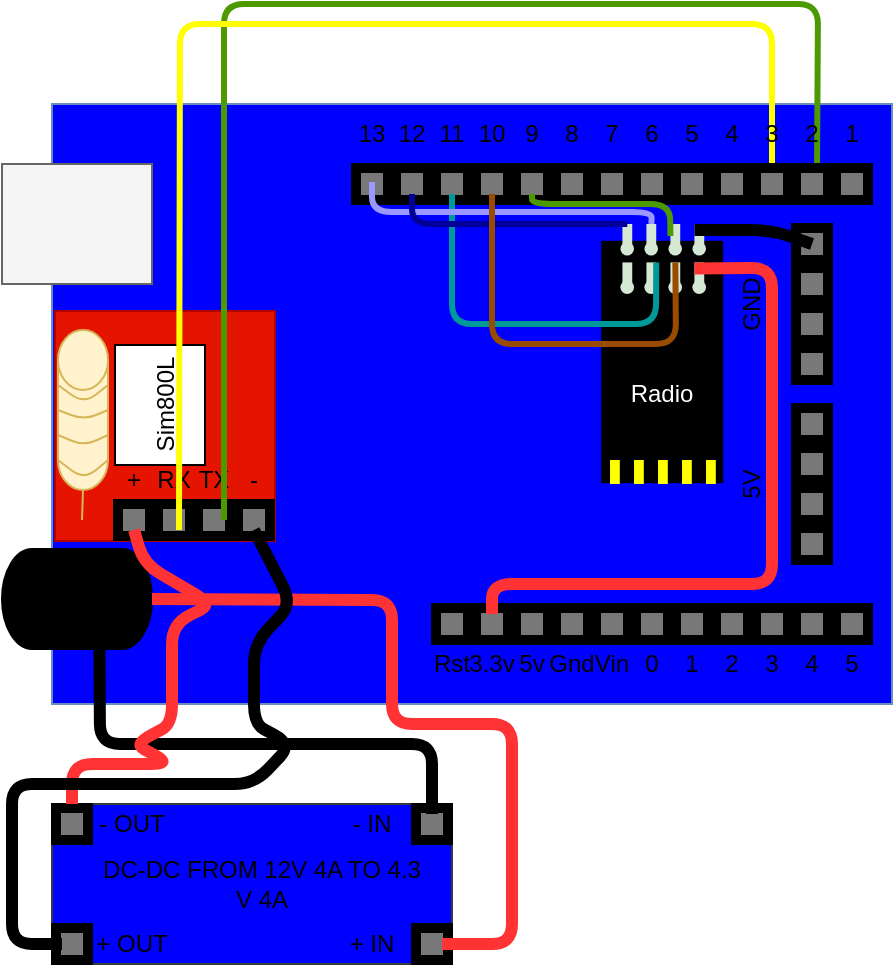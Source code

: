 <mxfile version="14.4.9" type="device"><diagram id="JSAFsb8Rz10wWtO9hJe1" name="Page-1"><mxGraphModel dx="1422" dy="762" grid="1" gridSize="10" guides="1" tooltips="1" connect="1" arrows="1" fold="1" page="1" pageScale="1" pageWidth="827" pageHeight="1169" math="0" shadow="0"><root><mxCell id="0"/><mxCell id="1" parent="0"/><mxCell id="pwebspsgqo_gMNN91jPO-1" value="" style="rounded=0;whiteSpace=wrap;html=1;strokeColor=#6c8ebf;fillColor=#0000FF;" parent="1" vertex="1"><mxGeometry x="120" y="80" width="420" height="300" as="geometry"/></mxCell><mxCell id="pwebspsgqo_gMNN91jPO-2" value="" style="shape=cylinder3;whiteSpace=wrap;html=1;boundedLbl=1;backgroundOutline=1;size=15;rotation=-90;fillColor=#000000;" parent="1" vertex="1"><mxGeometry x="107.5" y="290" width="50" height="75" as="geometry"/></mxCell><mxCell id="pwebspsgqo_gMNN91jPO-3" value="" style="rounded=0;whiteSpace=wrap;html=1;fillColor=#f5f5f5;strokeColor=#666666;fontColor=#333333;" parent="1" vertex="1"><mxGeometry x="95" y="110" width="75" height="60" as="geometry"/></mxCell><mxCell id="pwebspsgqo_gMNN91jPO-180" value="" style="group" parent="1" vertex="1" connectable="0"><mxGeometry x="310" y="330" width="220" height="40" as="geometry"/></mxCell><mxCell id="pwebspsgqo_gMNN91jPO-99" value="" style="group" parent="pwebspsgqo_gMNN91jPO-180" vertex="1" connectable="0"><mxGeometry width="220" height="20" as="geometry"/></mxCell><mxCell id="pwebspsgqo_gMNN91jPO-60" value="" style="group" parent="pwebspsgqo_gMNN91jPO-99" vertex="1" connectable="0"><mxGeometry width="20" height="20" as="geometry"/></mxCell><mxCell id="pwebspsgqo_gMNN91jPO-61" value="" style="rounded=0;whiteSpace=wrap;html=1;fillColor=#000000;" parent="pwebspsgqo_gMNN91jPO-60" vertex="1"><mxGeometry width="20" height="20" as="geometry"/></mxCell><mxCell id="pwebspsgqo_gMNN91jPO-62" value="" style="rounded=0;whiteSpace=wrap;html=1;fillColor=#787878;strokeColor=#787878;" parent="pwebspsgqo_gMNN91jPO-60" vertex="1"><mxGeometry x="5" y="5" width="10" height="10" as="geometry"/></mxCell><mxCell id="pwebspsgqo_gMNN91jPO-63" value="" style="group" parent="pwebspsgqo_gMNN91jPO-99" vertex="1" connectable="0"><mxGeometry x="20" width="20" height="20" as="geometry"/></mxCell><mxCell id="pwebspsgqo_gMNN91jPO-64" value="" style="rounded=0;whiteSpace=wrap;html=1;fillColor=#000000;" parent="pwebspsgqo_gMNN91jPO-63" vertex="1"><mxGeometry width="20" height="20" as="geometry"/></mxCell><mxCell id="pwebspsgqo_gMNN91jPO-65" value="" style="rounded=0;whiteSpace=wrap;html=1;fillColor=#787878;strokeColor=#787878;" parent="pwebspsgqo_gMNN91jPO-63" vertex="1"><mxGeometry x="5" y="5" width="10" height="10" as="geometry"/></mxCell><mxCell id="pwebspsgqo_gMNN91jPO-66" value="" style="group" parent="pwebspsgqo_gMNN91jPO-99" vertex="1" connectable="0"><mxGeometry x="40" width="20" height="20" as="geometry"/></mxCell><mxCell id="pwebspsgqo_gMNN91jPO-67" value="" style="rounded=0;whiteSpace=wrap;html=1;fillColor=#000000;" parent="pwebspsgqo_gMNN91jPO-66" vertex="1"><mxGeometry width="20" height="20" as="geometry"/></mxCell><mxCell id="pwebspsgqo_gMNN91jPO-68" value="" style="rounded=0;whiteSpace=wrap;html=1;fillColor=#787878;strokeColor=#787878;" parent="pwebspsgqo_gMNN91jPO-66" vertex="1"><mxGeometry x="5" y="5" width="10" height="10" as="geometry"/></mxCell><mxCell id="pwebspsgqo_gMNN91jPO-69" value="" style="group" parent="pwebspsgqo_gMNN91jPO-99" vertex="1" connectable="0"><mxGeometry x="60" width="20" height="20" as="geometry"/></mxCell><mxCell id="pwebspsgqo_gMNN91jPO-70" value="" style="rounded=0;whiteSpace=wrap;html=1;fillColor=#000000;" parent="pwebspsgqo_gMNN91jPO-69" vertex="1"><mxGeometry width="20" height="20" as="geometry"/></mxCell><mxCell id="pwebspsgqo_gMNN91jPO-71" value="" style="rounded=0;whiteSpace=wrap;html=1;fillColor=#787878;strokeColor=#787878;" parent="pwebspsgqo_gMNN91jPO-69" vertex="1"><mxGeometry x="5" y="5" width="10" height="10" as="geometry"/></mxCell><mxCell id="pwebspsgqo_gMNN91jPO-72" value="" style="group" parent="pwebspsgqo_gMNN91jPO-99" vertex="1" connectable="0"><mxGeometry x="80" width="20" height="20" as="geometry"/></mxCell><mxCell id="pwebspsgqo_gMNN91jPO-73" value="" style="rounded=0;whiteSpace=wrap;html=1;fillColor=#000000;" parent="pwebspsgqo_gMNN91jPO-72" vertex="1"><mxGeometry width="20" height="20" as="geometry"/></mxCell><mxCell id="pwebspsgqo_gMNN91jPO-74" value="" style="rounded=0;whiteSpace=wrap;html=1;fillColor=#787878;strokeColor=#787878;" parent="pwebspsgqo_gMNN91jPO-72" vertex="1"><mxGeometry x="5" y="5" width="10" height="10" as="geometry"/></mxCell><mxCell id="pwebspsgqo_gMNN91jPO-75" value="" style="group" parent="pwebspsgqo_gMNN91jPO-99" vertex="1" connectable="0"><mxGeometry x="100" width="20" height="20" as="geometry"/></mxCell><mxCell id="pwebspsgqo_gMNN91jPO-76" value="" style="rounded=0;whiteSpace=wrap;html=1;fillColor=#000000;" parent="pwebspsgqo_gMNN91jPO-75" vertex="1"><mxGeometry width="20" height="20" as="geometry"/></mxCell><mxCell id="pwebspsgqo_gMNN91jPO-77" value="" style="rounded=0;whiteSpace=wrap;html=1;fillColor=#787878;strokeColor=#787878;" parent="pwebspsgqo_gMNN91jPO-75" vertex="1"><mxGeometry x="5" y="5" width="10" height="10" as="geometry"/></mxCell><mxCell id="pwebspsgqo_gMNN91jPO-78" value="" style="group" parent="pwebspsgqo_gMNN91jPO-99" vertex="1" connectable="0"><mxGeometry x="120" width="20" height="20" as="geometry"/></mxCell><mxCell id="pwebspsgqo_gMNN91jPO-79" value="" style="rounded=0;whiteSpace=wrap;html=1;fillColor=#000000;" parent="pwebspsgqo_gMNN91jPO-78" vertex="1"><mxGeometry width="20" height="20" as="geometry"/></mxCell><mxCell id="pwebspsgqo_gMNN91jPO-80" value="" style="rounded=0;whiteSpace=wrap;html=1;fillColor=#787878;strokeColor=#787878;" parent="pwebspsgqo_gMNN91jPO-78" vertex="1"><mxGeometry x="5" y="5" width="10" height="10" as="geometry"/></mxCell><mxCell id="pwebspsgqo_gMNN91jPO-81" value="" style="group" parent="pwebspsgqo_gMNN91jPO-99" vertex="1" connectable="0"><mxGeometry x="140" width="20" height="20" as="geometry"/></mxCell><mxCell id="pwebspsgqo_gMNN91jPO-82" value="" style="rounded=0;whiteSpace=wrap;html=1;fillColor=#000000;" parent="pwebspsgqo_gMNN91jPO-81" vertex="1"><mxGeometry width="20" height="20" as="geometry"/></mxCell><mxCell id="pwebspsgqo_gMNN91jPO-83" value="" style="rounded=0;whiteSpace=wrap;html=1;fillColor=#787878;strokeColor=#787878;" parent="pwebspsgqo_gMNN91jPO-81" vertex="1"><mxGeometry x="5" y="5" width="10" height="10" as="geometry"/></mxCell><mxCell id="pwebspsgqo_gMNN91jPO-84" value="" style="group" parent="pwebspsgqo_gMNN91jPO-99" vertex="1" connectable="0"><mxGeometry x="160" width="20" height="20" as="geometry"/></mxCell><mxCell id="pwebspsgqo_gMNN91jPO-85" value="" style="rounded=0;whiteSpace=wrap;html=1;fillColor=#000000;" parent="pwebspsgqo_gMNN91jPO-84" vertex="1"><mxGeometry width="20" height="20" as="geometry"/></mxCell><mxCell id="pwebspsgqo_gMNN91jPO-86" value="" style="rounded=0;whiteSpace=wrap;html=1;fillColor=#787878;strokeColor=#787878;" parent="pwebspsgqo_gMNN91jPO-84" vertex="1"><mxGeometry x="5" y="5" width="10" height="10" as="geometry"/></mxCell><mxCell id="pwebspsgqo_gMNN91jPO-87" value="" style="group" parent="pwebspsgqo_gMNN91jPO-99" vertex="1" connectable="0"><mxGeometry x="180" width="20" height="20" as="geometry"/></mxCell><mxCell id="pwebspsgqo_gMNN91jPO-88" value="" style="rounded=0;whiteSpace=wrap;html=1;fillColor=#000000;" parent="pwebspsgqo_gMNN91jPO-87" vertex="1"><mxGeometry width="20" height="20" as="geometry"/></mxCell><mxCell id="pwebspsgqo_gMNN91jPO-89" value="" style="rounded=0;whiteSpace=wrap;html=1;fillColor=#787878;strokeColor=#787878;" parent="pwebspsgqo_gMNN91jPO-87" vertex="1"><mxGeometry x="5" y="5" width="10" height="10" as="geometry"/></mxCell><mxCell id="pwebspsgqo_gMNN91jPO-90" value="" style="group" parent="pwebspsgqo_gMNN91jPO-99" vertex="1" connectable="0"><mxGeometry x="200" width="20" height="20" as="geometry"/></mxCell><mxCell id="pwebspsgqo_gMNN91jPO-91" value="" style="rounded=0;whiteSpace=wrap;html=1;fillColor=#000000;" parent="pwebspsgqo_gMNN91jPO-90" vertex="1"><mxGeometry width="20" height="20" as="geometry"/></mxCell><mxCell id="pwebspsgqo_gMNN91jPO-92" value="" style="rounded=0;whiteSpace=wrap;html=1;fillColor=#787878;strokeColor=#787878;" parent="pwebspsgqo_gMNN91jPO-90" vertex="1"><mxGeometry x="5" y="5" width="10" height="10" as="geometry"/></mxCell><mxCell id="pwebspsgqo_gMNN91jPO-169" value="5" style="text;html=1;strokeColor=none;fillColor=none;align=center;verticalAlign=middle;whiteSpace=wrap;rounded=0;" parent="pwebspsgqo_gMNN91jPO-180" vertex="1"><mxGeometry x="200" y="20" width="20" height="20" as="geometry"/></mxCell><mxCell id="pwebspsgqo_gMNN91jPO-170" value="4" style="text;html=1;strokeColor=none;fillColor=none;align=center;verticalAlign=middle;whiteSpace=wrap;rounded=0;" parent="pwebspsgqo_gMNN91jPO-180" vertex="1"><mxGeometry x="180" y="20" width="20" height="20" as="geometry"/></mxCell><mxCell id="pwebspsgqo_gMNN91jPO-171" value="3" style="text;html=1;strokeColor=none;fillColor=none;align=center;verticalAlign=middle;whiteSpace=wrap;rounded=0;" parent="pwebspsgqo_gMNN91jPO-180" vertex="1"><mxGeometry x="160" y="20" width="20" height="20" as="geometry"/></mxCell><mxCell id="pwebspsgqo_gMNN91jPO-172" value="2" style="text;html=1;strokeColor=none;fillColor=none;align=center;verticalAlign=middle;whiteSpace=wrap;rounded=0;" parent="pwebspsgqo_gMNN91jPO-180" vertex="1"><mxGeometry x="140" y="20" width="20" height="20" as="geometry"/></mxCell><mxCell id="pwebspsgqo_gMNN91jPO-173" value="1" style="text;html=1;strokeColor=none;fillColor=none;align=center;verticalAlign=middle;whiteSpace=wrap;rounded=0;" parent="pwebspsgqo_gMNN91jPO-180" vertex="1"><mxGeometry x="120" y="20" width="20" height="20" as="geometry"/></mxCell><mxCell id="pwebspsgqo_gMNN91jPO-174" value="0" style="text;html=1;strokeColor=none;fillColor=none;align=center;verticalAlign=middle;whiteSpace=wrap;rounded=0;" parent="pwebspsgqo_gMNN91jPO-180" vertex="1"><mxGeometry x="100" y="20" width="20" height="20" as="geometry"/></mxCell><mxCell id="pwebspsgqo_gMNN91jPO-175" value="Vin" style="text;html=1;strokeColor=none;fillColor=none;align=center;verticalAlign=middle;whiteSpace=wrap;rounded=0;" parent="pwebspsgqo_gMNN91jPO-180" vertex="1"><mxGeometry x="80" y="20" width="20" height="20" as="geometry"/></mxCell><mxCell id="pwebspsgqo_gMNN91jPO-176" value="Gnd" style="text;html=1;strokeColor=none;fillColor=none;align=center;verticalAlign=middle;whiteSpace=wrap;rounded=0;" parent="pwebspsgqo_gMNN91jPO-180" vertex="1"><mxGeometry x="60" y="20" width="20" height="20" as="geometry"/></mxCell><mxCell id="pwebspsgqo_gMNN91jPO-177" value="5v" style="text;html=1;strokeColor=none;fillColor=none;align=center;verticalAlign=middle;whiteSpace=wrap;rounded=0;" parent="pwebspsgqo_gMNN91jPO-180" vertex="1"><mxGeometry x="40" y="20" width="20" height="20" as="geometry"/></mxCell><mxCell id="pwebspsgqo_gMNN91jPO-178" value="3.3v" style="text;html=1;strokeColor=none;fillColor=none;align=center;verticalAlign=middle;whiteSpace=wrap;rounded=0;" parent="pwebspsgqo_gMNN91jPO-180" vertex="1"><mxGeometry x="20" y="20" width="20" height="20" as="geometry"/></mxCell><mxCell id="pwebspsgqo_gMNN91jPO-179" value="Rst" style="text;html=1;strokeColor=none;fillColor=none;align=center;verticalAlign=middle;whiteSpace=wrap;rounded=0;" parent="pwebspsgqo_gMNN91jPO-180" vertex="1"><mxGeometry y="20" width="20" height="20" as="geometry"/></mxCell><mxCell id="pwebspsgqo_gMNN91jPO-185" value="" style="rounded=0;whiteSpace=wrap;html=1;strokeColor=#36393d;fillColor=#0000FF;" parent="1" vertex="1"><mxGeometry x="120" y="430" width="200" height="80" as="geometry"/></mxCell><mxCell id="pwebspsgqo_gMNN91jPO-186" value="DC-DC FROM 12V 4A TO 4.3 V 4A" style="text;html=1;strokeColor=none;fillColor=none;align=center;verticalAlign=middle;whiteSpace=wrap;rounded=0;" parent="1" vertex="1"><mxGeometry x="140" y="460" width="170" height="20" as="geometry"/></mxCell><mxCell id="pwebspsgqo_gMNN91jPO-194" value="" style="group" parent="1" vertex="1" connectable="0"><mxGeometry x="300" y="490" width="20" height="20" as="geometry"/></mxCell><mxCell id="pwebspsgqo_gMNN91jPO-195" value="" style="rounded=0;whiteSpace=wrap;html=1;fillColor=#000000;" parent="pwebspsgqo_gMNN91jPO-194" vertex="1"><mxGeometry width="20" height="20" as="geometry"/></mxCell><mxCell id="pwebspsgqo_gMNN91jPO-196" value="" style="rounded=0;whiteSpace=wrap;html=1;fillColor=#787878;strokeColor=#787878;" parent="pwebspsgqo_gMNN91jPO-194" vertex="1"><mxGeometry x="5" y="5" width="10" height="10" as="geometry"/></mxCell><mxCell id="pwebspsgqo_gMNN91jPO-197" value="" style="group" parent="1" vertex="1" connectable="0"><mxGeometry x="120" y="430" width="20" height="20" as="geometry"/></mxCell><mxCell id="pwebspsgqo_gMNN91jPO-198" value="" style="rounded=0;whiteSpace=wrap;html=1;fillColor=#000000;" parent="pwebspsgqo_gMNN91jPO-197" vertex="1"><mxGeometry width="20" height="20" as="geometry"/></mxCell><mxCell id="pwebspsgqo_gMNN91jPO-199" value="" style="rounded=0;whiteSpace=wrap;html=1;fillColor=#787878;strokeColor=#787878;" parent="pwebspsgqo_gMNN91jPO-197" vertex="1"><mxGeometry x="5" y="5" width="10" height="10" as="geometry"/></mxCell><mxCell id="pwebspsgqo_gMNN91jPO-200" value="" style="group" parent="1" vertex="1" connectable="0"><mxGeometry x="120" y="490" width="20" height="20" as="geometry"/></mxCell><mxCell id="pwebspsgqo_gMNN91jPO-201" value="" style="rounded=0;whiteSpace=wrap;html=1;fillColor=#000000;" parent="pwebspsgqo_gMNN91jPO-200" vertex="1"><mxGeometry width="20" height="20" as="geometry"/></mxCell><mxCell id="pwebspsgqo_gMNN91jPO-202" value="" style="rounded=0;whiteSpace=wrap;html=1;fillColor=#787878;strokeColor=#787878;" parent="pwebspsgqo_gMNN91jPO-200" vertex="1"><mxGeometry x="5" y="5" width="10" height="10" as="geometry"/></mxCell><mxCell id="pwebspsgqo_gMNN91jPO-204" value="" style="group" parent="1" vertex="1" connectable="0"><mxGeometry x="260" y="430" width="60" height="20" as="geometry"/></mxCell><mxCell id="pwebspsgqo_gMNN91jPO-191" value="" style="group" parent="pwebspsgqo_gMNN91jPO-204" vertex="1" connectable="0"><mxGeometry x="40" width="20" height="20" as="geometry"/></mxCell><mxCell id="pwebspsgqo_gMNN91jPO-192" value="" style="rounded=0;whiteSpace=wrap;html=1;fillColor=#000000;" parent="pwebspsgqo_gMNN91jPO-191" vertex="1"><mxGeometry width="20" height="20" as="geometry"/></mxCell><mxCell id="pwebspsgqo_gMNN91jPO-193" value="" style="rounded=0;whiteSpace=wrap;html=1;fillColor=#787878;strokeColor=#787878;" parent="pwebspsgqo_gMNN91jPO-191" vertex="1"><mxGeometry x="5" y="5" width="10" height="10" as="geometry"/></mxCell><mxCell id="pwebspsgqo_gMNN91jPO-203" value="- IN" style="text;html=1;strokeColor=none;fillColor=none;align=center;verticalAlign=middle;whiteSpace=wrap;rounded=0;" parent="pwebspsgqo_gMNN91jPO-204" vertex="1"><mxGeometry width="40" height="20" as="geometry"/></mxCell><mxCell id="pwebspsgqo_gMNN91jPO-205" value="+ IN" style="text;html=1;strokeColor=none;fillColor=none;align=center;verticalAlign=middle;whiteSpace=wrap;rounded=0;" parent="1" vertex="1"><mxGeometry x="260" y="490" width="40" height="20" as="geometry"/></mxCell><mxCell id="pwebspsgqo_gMNN91jPO-206" value="- OUT" style="text;html=1;strokeColor=none;fillColor=none;align=center;verticalAlign=middle;whiteSpace=wrap;rounded=0;" parent="1" vertex="1"><mxGeometry x="140" y="430" width="40" height="20" as="geometry"/></mxCell><mxCell id="pwebspsgqo_gMNN91jPO-207" value="+ OUT" style="text;html=1;strokeColor=none;fillColor=none;align=center;verticalAlign=middle;whiteSpace=wrap;rounded=0;" parent="1" vertex="1"><mxGeometry x="140" y="490" width="40" height="20" as="geometry"/></mxCell><mxCell id="pwebspsgqo_gMNN91jPO-208" value="" style="endArrow=none;html=1;entryX=0;entryY=0;entryDx=0;entryDy=48.75;entryPerimeter=0;strokeWidth=6;" parent="1" source="pwebspsgqo_gMNN91jPO-193" target="pwebspsgqo_gMNN91jPO-2" edge="1"><mxGeometry width="50" height="50" relative="1" as="geometry"><mxPoint x="150" y="410" as="sourcePoint"/><mxPoint x="200" y="410" as="targetPoint"/><Array as="points"><mxPoint x="310" y="400"/><mxPoint x="144" y="400"/></Array></mxGeometry></mxCell><mxCell id="pwebspsgqo_gMNN91jPO-251" value="" style="endArrow=none;html=1;strokeWidth=6;exitX=0.5;exitY=1;exitDx=0;exitDy=0;exitPerimeter=0;entryX=1;entryY=0.5;entryDx=0;entryDy=0;strokeColor=#FF3333;" parent="1" source="pwebspsgqo_gMNN91jPO-2" target="pwebspsgqo_gMNN91jPO-196" edge="1"><mxGeometry width="50" height="50" relative="1" as="geometry"><mxPoint x="370" y="460" as="sourcePoint"/><mxPoint x="420" y="410" as="targetPoint"/><Array as="points"><mxPoint x="290" y="328"/><mxPoint x="290" y="390"/><mxPoint x="350" y="390"/><mxPoint x="350" y="500"/></Array></mxGeometry></mxCell><mxCell id="pwebspsgqo_gMNN91jPO-275" value="" style="group;rotation=-90;" parent="1" vertex="1" connectable="0"><mxGeometry x="128" y="190" width="123" height="96" as="geometry"/></mxCell><mxCell id="pwebspsgqo_gMNN91jPO-276" value="" style="group;rotation=-90;" parent="pwebspsgqo_gMNN91jPO-275" vertex="1" connectable="0"><mxGeometry x="3" y="3" width="120" height="90" as="geometry"/></mxCell><mxCell id="pwebspsgqo_gMNN91jPO-277" value="" style="rounded=0;whiteSpace=wrap;html=1;strokeColor=#B20000;fillColor=#e51400;fontColor=#ffffff;rotation=-90;" parent="pwebspsgqo_gMNN91jPO-276" vertex="1"><mxGeometry x="-12" y="-7" width="115" height="110" as="geometry"/></mxCell><mxCell id="pwebspsgqo_gMNN91jPO-290" value="" style="rounded=0;whiteSpace=wrap;html=1;rotation=-90;" parent="pwebspsgqo_gMNN91jPO-276" vertex="1"><mxGeometry x="13" y="15" width="60" height="45" as="geometry"/></mxCell><mxCell id="pwebspsgqo_gMNN91jPO-291" value="Sim800L" style="text;html=1;strokeColor=none;fillColor=none;align=center;verticalAlign=middle;whiteSpace=wrap;rounded=0;rotation=-90;" parent="pwebspsgqo_gMNN91jPO-276" vertex="1"><mxGeometry x="25.5" y="27.5" width="40" height="20" as="geometry"/></mxCell><mxCell id="pwebspsgqo_gMNN91jPO-292" value="" style="shape=cylinder3;whiteSpace=wrap;html=1;boundedLbl=1;backgroundOutline=1;size=15;strokeColor=#d6b656;fillColor=#fff2cc;rotation=0;" parent="pwebspsgqo_gMNN91jPO-276" vertex="1"><mxGeometry x="-8" width="25" height="80" as="geometry"/></mxCell><mxCell id="pwebspsgqo_gMNN91jPO-293" value="" style="endArrow=none;html=1;exitX=1;exitY=0.5;exitDx=0;exitDy=0;exitPerimeter=0;entryX=0;entryY=0.5;entryDx=0;entryDy=0;entryPerimeter=0;gradientColor=#ffd966;fillColor=#fff2cc;strokeColor=#d6b656;" parent="pwebspsgqo_gMNN91jPO-276" source="pwebspsgqo_gMNN91jPO-292" target="pwebspsgqo_gMNN91jPO-292" edge="1"><mxGeometry width="50" height="50" relative="1" as="geometry"><mxPoint x="133" y="65" as="sourcePoint"/><mxPoint x="82" y="15" as="targetPoint"/><Array as="points"><mxPoint x="5" y="45"/></Array></mxGeometry></mxCell><mxCell id="pwebspsgqo_gMNN91jPO-294" value="" style="endArrow=none;html=1;exitX=1;exitY=0;exitDx=0;exitDy=52.5;exitPerimeter=0;entryX=0;entryY=0;entryDx=0;entryDy=52.5;entryPerimeter=0;gradientColor=#ffd966;fillColor=#fff2cc;strokeColor=#d6b656;" parent="pwebspsgqo_gMNN91jPO-276" source="pwebspsgqo_gMNN91jPO-292" target="pwebspsgqo_gMNN91jPO-292" edge="1"><mxGeometry width="50" height="50" relative="1" as="geometry"><mxPoint x="52" y="53" as="sourcePoint"/><mxPoint x="-8" y="53" as="targetPoint"/><Array as="points"><mxPoint x="5" y="58"/></Array></mxGeometry></mxCell><mxCell id="pwebspsgqo_gMNN91jPO-295" value="" style="endArrow=none;html=1;exitX=1;exitY=0;exitDx=0;exitDy=27.5;exitPerimeter=0;entryX=0;entryY=0;entryDx=0;entryDy=27.5;entryPerimeter=0;gradientColor=#ffd966;fillColor=#fff2cc;strokeColor=#d6b656;" parent="pwebspsgqo_gMNN91jPO-276" source="pwebspsgqo_gMNN91jPO-292" target="pwebspsgqo_gMNN91jPO-292" edge="1"><mxGeometry width="50" height="50" relative="1" as="geometry"><mxPoint x="52" y="33" as="sourcePoint"/><mxPoint x="-8" y="33" as="targetPoint"/><Array as="points"><mxPoint x="5" y="37"/></Array></mxGeometry></mxCell><mxCell id="pwebspsgqo_gMNN91jPO-278" value="" style="group;rotation=-90;" parent="pwebspsgqo_gMNN91jPO-276" vertex="1" connectable="0"><mxGeometry x="20" y="85" width="20" height="20" as="geometry"/></mxCell><mxCell id="pwebspsgqo_gMNN91jPO-279" value="" style="rounded=0;whiteSpace=wrap;html=1;fillColor=#000000;rotation=-90;" parent="pwebspsgqo_gMNN91jPO-278" vertex="1"><mxGeometry width="20" height="20" as="geometry"/></mxCell><mxCell id="pwebspsgqo_gMNN91jPO-280" value="" style="rounded=0;whiteSpace=wrap;html=1;fillColor=#787878;strokeColor=#787878;rotation=-90;" parent="pwebspsgqo_gMNN91jPO-278" vertex="1"><mxGeometry x="5" y="5" width="10" height="10" as="geometry"/></mxCell><mxCell id="pwebspsgqo_gMNN91jPO-281" value="" style="group;rotation=-90;" parent="pwebspsgqo_gMNN91jPO-276" vertex="1" connectable="0"><mxGeometry x="40" y="85" width="20" height="20" as="geometry"/></mxCell><mxCell id="pwebspsgqo_gMNN91jPO-282" value="" style="rounded=0;whiteSpace=wrap;html=1;fillColor=#000000;rotation=-90;" parent="pwebspsgqo_gMNN91jPO-281" vertex="1"><mxGeometry width="20" height="20" as="geometry"/></mxCell><mxCell id="pwebspsgqo_gMNN91jPO-283" value="" style="rounded=0;whiteSpace=wrap;html=1;fillColor=#787878;strokeColor=#787878;rotation=-90;" parent="pwebspsgqo_gMNN91jPO-281" vertex="1"><mxGeometry x="5" y="5" width="10" height="10" as="geometry"/></mxCell><mxCell id="pwebspsgqo_gMNN91jPO-284" value="" style="group;rotation=-90;" parent="pwebspsgqo_gMNN91jPO-276" vertex="1" connectable="0"><mxGeometry x="60" y="85" width="20" height="20" as="geometry"/></mxCell><mxCell id="pwebspsgqo_gMNN91jPO-285" value="" style="rounded=0;whiteSpace=wrap;html=1;fillColor=#000000;rotation=-90;" parent="pwebspsgqo_gMNN91jPO-284" vertex="1"><mxGeometry width="20" height="20" as="geometry"/></mxCell><mxCell id="pwebspsgqo_gMNN91jPO-286" value="" style="rounded=0;whiteSpace=wrap;html=1;fillColor=#787878;strokeColor=#787878;rotation=-90;" parent="pwebspsgqo_gMNN91jPO-284" vertex="1"><mxGeometry x="5" y="5" width="10" height="10" as="geometry"/></mxCell><mxCell id="pwebspsgqo_gMNN91jPO-287" value="" style="group;rotation=-90;" parent="pwebspsgqo_gMNN91jPO-276" vertex="1" connectable="0"><mxGeometry x="80" y="85" width="20" height="20" as="geometry"/></mxCell><mxCell id="pwebspsgqo_gMNN91jPO-288" value="" style="rounded=0;whiteSpace=wrap;html=1;fillColor=#000000;rotation=-90;" parent="pwebspsgqo_gMNN91jPO-287" vertex="1"><mxGeometry width="20" height="20" as="geometry"/></mxCell><mxCell id="pwebspsgqo_gMNN91jPO-289" value="" style="rounded=0;whiteSpace=wrap;html=1;fillColor=#787878;strokeColor=#787878;rotation=-90;" parent="pwebspsgqo_gMNN91jPO-287" vertex="1"><mxGeometry x="5" y="5" width="10" height="10" as="geometry"/></mxCell><mxCell id="pwebspsgqo_gMNN91jPO-296" value="" style="endArrow=none;html=1;gradientColor=#ffd966;fillColor=#fff2cc;strokeColor=#d6b656;entryX=1;entryY=1;entryDx=0;entryDy=-15;entryPerimeter=0;exitX=0;exitY=1;exitDx=0;exitDy=-15;exitPerimeter=0;" parent="pwebspsgqo_gMNN91jPO-276" source="pwebspsgqo_gMNN91jPO-292" target="pwebspsgqo_gMNN91jPO-292" edge="1"><mxGeometry width="50" height="50" relative="1" as="geometry"><mxPoint x="82" y="75" as="sourcePoint"/><mxPoint x="32" y="25" as="targetPoint"/><Array as="points"><mxPoint x="5" y="75"/></Array></mxGeometry></mxCell><mxCell id="pwebspsgqo_gMNN91jPO-300" value="-&lt;span style=&quot;color: rgba(0 , 0 , 0 , 0) ; font-family: monospace ; font-size: 0px&quot;&gt;%3CmxGraphModel%3E%3Croot%3E%3CmxCell%20id%3D%220%22%2F%3E%3CmxCell%20id%3D%221%22%20parent%3D%220%22%2F%3E%3CmxCell%20id%3D%222%22%20value%3D%22%22%20style%3D%22group%22%20vertex%3D%221%22%20connectable%3D%220%22%20parent%3D%221%22%3E%3CmxGeometry%20x%3D%22495%22%20y%3D%22454%22%20width%3D%22110%22%20height%3D%2296%22%20as%3D%22geometry%22%2F%3E%3C%2FmxCell%3E%3CmxCell%20id%3D%223%22%20value%3D%22%22%20style%3D%22group%22%20vertex%3D%221%22%20connectable%3D%220%22%20parent%3D%222%22%3E%3CmxGeometry%20y%3D%226%22%20width%3D%22110%22%20height%3D%2290%22%20as%3D%22geometry%22%2F%3E%3C%2FmxCell%3E%3CmxCell%20id%3D%224%22%20value%3D%22%22%20style%3D%22rounded%3D0%3BwhiteSpace%3Dwrap%3Bhtml%3D1%3BstrokeColor%3D%23B20000%3BfillColor%3D%23e51400%3BfontColor%3D%23ffffff%3B%22%20vertex%3D%221%22%20parent%3D%223%22%3E%3CmxGeometry%20x%3D%22-5%22%20y%3D%22-20%22%20width%3D%22115%22%20height%3D%22110%22%20as%3D%22geometry%22%2F%3E%3C%2FmxCell%3E%3CmxCell%20id%3D%225%22%20value%3D%22%22%20style%3D%22group%22%20vertex%3D%221%22%20connectable%3D%220%22%20parent%3D%223%22%3E%3CmxGeometry%20x%3D%22-5%22%20y%3D%2210%22%20width%3D%2220%22%20height%3D%2220%22%20as%3D%22geometry%22%2F%3E%3C%2FmxCell%3E%3CmxCell%20id%3D%226%22%20value%3D%22%22%20style%3D%22rounded%3D0%3BwhiteSpace%3Dwrap%3Bhtml%3D1%3BfillColor%3D%23000000%3B%22%20vertex%3D%221%22%20parent%3D%225%22%3E%3CmxGeometry%20width%3D%2220%22%20height%3D%2220%22%20as%3D%22geometry%22%2F%3E%3C%2FmxCell%3E%3CmxCell%20id%3D%227%22%20value%3D%22%22%20style%3D%22rounded%3D0%3BwhiteSpace%3Dwrap%3Bhtml%3D1%3BfillColor%3D%23787878%3BstrokeColor%3D%23787878%3B%22%20vertex%3D%221%22%20parent%3D%225%22%3E%3CmxGeometry%20x%3D%225%22%20y%3D%225%22%20width%3D%2210%22%20height%3D%2210%22%20as%3D%22geometry%22%2F%3E%3C%2FmxCell%3E%3CmxCell%20id%3D%228%22%20value%3D%22%22%20style%3D%22group%22%20vertex%3D%221%22%20connectable%3D%220%22%20parent%3D%223%22%3E%3CmxGeometry%20x%3D%22-5%22%20y%3D%2230%22%20width%3D%2220%22%20height%3D%2220%22%20as%3D%22geometry%22%2F%3E%3C%2FmxCell%3E%3CmxCell%20id%3D%229%22%20value%3D%22%22%20style%3D%22rounded%3D0%3BwhiteSpace%3Dwrap%3Bhtml%3D1%3BfillColor%3D%23000000%3B%22%20vertex%3D%221%22%20parent%3D%228%22%3E%3CmxGeometry%20width%3D%2220%22%20height%3D%2220%22%20as%3D%22geometry%22%2F%3E%3C%2FmxCell%3E%3CmxCell%20id%3D%2210%22%20value%3D%22%22%20style%3D%22rounded%3D0%3BwhiteSpace%3Dwrap%3Bhtml%3D1%3BfillColor%3D%23787878%3BstrokeColor%3D%23787878%3B%22%20vertex%3D%221%22%20parent%3D%228%22%3E%3CmxGeometry%20x%3D%225%22%20y%3D%225%22%20width%3D%2210%22%20height%3D%2210%22%20as%3D%22geometry%22%2F%3E%3C%2FmxCell%3E%3CmxCell%20id%3D%2211%22%20value%3D%22%22%20style%3D%22group%22%20vertex%3D%221%22%20connectable%3D%220%22%20parent%3D%223%22%3E%3CmxGeometry%20x%3D%22-5%22%20y%3D%2250%22%20width%3D%2220%22%20height%3D%2220%22%20as%3D%22geometry%22%2F%3E%3C%2FmxCell%3E%3CmxCell%20id%3D%2212%22%20value%3D%22%22%20style%3D%22rounded%3D0%3BwhiteSpace%3Dwrap%3Bhtml%3D1%3BfillColor%3D%23000000%3B%22%20vertex%3D%221%22%20parent%3D%2211%22%3E%3CmxGeometry%20width%3D%2220%22%20height%3D%2220%22%20as%3D%22geometry%22%2F%3E%3C%2FmxCell%3E%3CmxCell%20id%3D%2213%22%20value%3D%22%22%20style%3D%22rounded%3D0%3BwhiteSpace%3Dwrap%3Bhtml%3D1%3BfillColor%3D%23787878%3BstrokeColor%3D%23787878%3B%22%20vertex%3D%221%22%20parent%3D%2211%22%3E%3CmxGeometry%20x%3D%225%22%20y%3D%225%22%20width%3D%2210%22%20height%3D%2210%22%20as%3D%22geometry%22%2F%3E%3C%2FmxCell%3E%3CmxCell%20id%3D%2214%22%20value%3D%22%22%20style%3D%22group%22%20vertex%3D%221%22%20connectable%3D%220%22%20parent%3D%223%22%3E%3CmxGeometry%20x%3D%22-5%22%20y%3D%2270%22%20width%3D%2220%22%20height%3D%2220%22%20as%3D%22geometry%22%2F%3E%3C%2FmxCell%3E%3CmxCell%20id%3D%2215%22%20value%3D%22%22%20style%3D%22rounded%3D0%3BwhiteSpace%3Dwrap%3Bhtml%3D1%3BfillColor%3D%23000000%3B%22%20vertex%3D%221%22%20parent%3D%2214%22%3E%3CmxGeometry%20width%3D%2220%22%20height%3D%2220%22%20as%3D%22geometry%22%2F%3E%3C%2FmxCell%3E%3CmxCell%20id%3D%2216%22%20value%3D%22%22%20style%3D%22rounded%3D0%3BwhiteSpace%3Dwrap%3Bhtml%3D1%3BfillColor%3D%23787878%3BstrokeColor%3D%23787878%3B%22%20vertex%3D%221%22%20parent%3D%2214%22%3E%3CmxGeometry%20x%3D%225%22%20y%3D%225%22%20width%3D%2210%22%20height%3D%2210%22%20as%3D%22geometry%22%2F%3E%3C%2FmxCell%3E%3CmxCell%20id%3D%2217%22%20value%3D%22%22%20style%3D%22rounded%3D0%3BwhiteSpace%3Dwrap%3Bhtml%3D1%3B%22%20vertex%3D%221%22%20parent%3D%223%22%3E%3CmxGeometry%20x%3D%2222.5%22%20y%3D%2210%22%20width%3D%2260%22%20height%3D%2245%22%20as%3D%22geometry%22%2F%3E%3C%2FmxCell%3E%3CmxCell%20id%3D%2218%22%20value%3D%22Sim800L%22%20style%3D%22text%3Bhtml%3D1%3BstrokeColor%3Dnone%3BfillColor%3Dnone%3Balign%3Dcenter%3BverticalAlign%3Dmiddle%3BwhiteSpace%3Dwrap%3Brounded%3D0%3B%22%20vertex%3D%221%22%20parent%3D%223%22%3E%3CmxGeometry%20x%3D%2232.5%22%20y%3D%2222.5%22%20width%3D%2240%22%20height%3D%2220%22%20as%3D%22geometry%22%2F%3E%3C%2FmxCell%3E%3CmxCell%20id%3D%2219%22%20value%3D%22%22%20style%3D%22shape%3Dcylinder3%3BwhiteSpace%3Dwrap%3Bhtml%3D1%3BboundedLbl%3D1%3BbackgroundOutline%3D1%3Bsize%3D15%3BstrokeColor%3D%23d6b656%3BfillColor%3D%23fff2cc%3Brotation%3D90%3B%22%20vertex%3D%221%22%20parent%3D%223%22%3E%3CmxGeometry%20x%3D%2247.5%22%20y%3D%22-46%22%20width%3D%2225%22%20height%3D%2280%22%20as%3D%22geometry%22%2F%3E%3C%2FmxCell%3E%3CmxCell%20id%3D%2220%22%20value%3D%22%22%20style%3D%22endArrow%3Dnone%3Bhtml%3D1%3BexitX%3D1%3BexitY%3D0.5%3BexitDx%3D0%3BexitDy%3D0%3BexitPerimeter%3D0%3BentryX%3D0%3BentryY%3D0.5%3BentryDx%3D0%3BentryDy%3D0%3BentryPerimeter%3D0%3BgradientColor%3D%23ffd966%3BfillColor%3D%23fff2cc%3BstrokeColor%3D%23d6b656%3B%22%20edge%3D%221%22%20parent%3D%223%22%20source%3D%2219%22%20target%3D%2219%22%3E%3CmxGeometry%20width%3D%2250%22%20height%3D%2250%22%20relative%3D%221%22%20as%3D%22geometry%22%3E%3CmxPoint%20x%3D%2235%22%20y%3D%22121.5%22%20as%3D%22sourcePoint%22%2F%3E%3CmxPoint%20x%3D%2285%22%20y%3D%2271.5%22%20as%3D%22targetPoint%22%2F%3E%3CArray%20as%3D%22points%22%3E%3CmxPoint%20x%3D%2255%22%20y%3D%22-5.5%22%2F%3E%3C%2FArray%3E%3C%2FmxGeometry%3E%3C%2FmxCell%3E%3CmxCell%20id%3D%2221%22%20value%3D%22%22%20style%3D%22endArrow%3Dnone%3Bhtml%3D1%3BexitX%3D1%3BexitY%3D0%3BexitDx%3D0%3BexitDy%3D52.5%3BexitPerimeter%3D0%3BentryX%3D0%3BentryY%3D0%3BentryDx%3D0%3BentryDy%3D52.5%3BentryPerimeter%3D0%3BgradientColor%3D%23ffd966%3BfillColor%3D%23fff2cc%3BstrokeColor%3D%23d6b656%3B%22%20edge%3D%221%22%20parent%3D%223%22%20source%3D%2219%22%20target%3D%2219%22%3E%3CmxGeometry%20width%3D%2250%22%20height%3D%2250%22%20relative%3D%221%22%20as%3D%22geometry%22%3E%3CmxPoint%20x%3D%2247.5%22%20y%3D%2241.5%22%20as%3D%22sourcePoint%22%2F%3E%3CmxPoint%20x%3D%2247.5%22%20y%3D%22-18.5%22%20as%3D%22targetPoint%22%2F%3E%3CArray%20as%3D%22points%22%3E%3CmxPoint%20x%3D%2243%22%20y%3D%22-5.5%22%2F%3E%3C%2FArray%3E%3C%2FmxGeometry%3E%3C%2FmxCell%3E%3CmxCell%20id%3D%2222%22%20value%3D%22%22%20style%3D%22endArrow%3Dnone%3Bhtml%3D1%3BexitX%3D1%3BexitY%3D0%3BexitDx%3D0%3BexitDy%3D27.5%3BexitPerimeter%3D0%3BentryX%3D0%3BentryY%3D0%3BentryDx%3D0%3BentryDy%3D27.5%3BentryPerimeter%3D0%3BgradientColor%3D%23ffd966%3BfillColor%3D%23fff2cc%3BstrokeColor%3D%23d6b656%3B%22%20edge%3D%221%22%20parent%3D%223%22%20source%3D%2219%22%20target%3D%2219%22%3E%3CmxGeometry%20width%3D%2250%22%20height%3D%2250%22%20relative%3D%221%22%20as%3D%22geometry%22%3E%3CmxPoint%20x%3D%2267.5%22%20y%3D%2241.5%22%20as%3D%22sourcePoint%22%2F%3E%3CmxPoint%20x%3D%2267.5%22%20y%3D%22-18.5%22%20as%3D%22targetPoint%22%2F%3E%3CArray%20as%3D%22points%22%3E%3CmxPoint%20x%3D%2263%22%20y%3D%22-5.5%22%2F%3E%3C%2FArray%3E%3C%2FmxGeometry%3E%3C%2FmxCell%3E%3CmxCell%20id%3D%2223%22%20value%3D%22%22%20style%3D%22endArrow%3Dnone%3Bhtml%3D1%3BgradientColor%3D%23ffd966%3BfillColor%3D%23fff2cc%3BstrokeColor%3D%23d6b656%3BentryX%3D1%3BentryY%3D1%3BentryDx%3D0%3BentryDy%3D-15%3BentryPerimeter%3D0%3BexitX%3D0%3BexitY%3D1%3BexitDx%3D0%3BexitDy%3D-15%3BexitPerimeter%3D0%3B%22%20edge%3D%221%22%20parent%3D%223%22%20source%3D%2219%22%20target%3D%2219%22%3E%3CmxGeometry%20width%3D%2250%22%20height%3D%2250%22%20relative%3D%221%22%20as%3D%22geometry%22%3E%3CmxPoint%20x%3D%2225%22%20y%3D%2271.5%22%20as%3D%22sourcePoint%22%2F%3E%3CmxPoint%20x%3D%2275%22%20y%3D%2221.5%22%20as%3D%22targetPoint%22%2F%3E%3CArray%20as%3D%22points%22%3E%3CmxPoint%20x%3D%2225%22%20y%3D%22-5.5%22%2F%3E%3C%2FArray%3E%3C%2FmxGeometry%3E%3C%2FmxCell%3E%3CmxCell%20id%3D%2224%22%20value%3D%22%22%20style%3D%22endArrow%3Dnone%3Bhtml%3D1%3BgradientColor%3D%23ffd966%3BfillColor%3D%23fff2cc%3BstrokeColor%3D%23d6b656%3BentryX%3D0.5%3BentryY%3D1%3BentryDx%3D0%3BentryDy%3D0%3BentryPerimeter%3D0%3B%22%20edge%3D%221%22%20parent%3D%222%22%20target%3D%2219%22%3E%3CmxGeometry%20width%3D%2250%22%20height%3D%2250%22%20relative%3D%221%22%20as%3D%22geometry%22%3E%3CmxPoint%20x%3D%225%22%20as%3D%22sourcePoint%22%2F%3E%3CmxPoint%20x%3D%2225%22%20y%3D%22-34%22%20as%3D%22targetPoint%22%2F%3E%3C%2FmxGeometry%3E%3C%2FmxCell%3E%3C%2Froot%3E%3C%2FmxGraphModel%3E&lt;/span&gt;" style="text;html=1;strokeColor=none;fillColor=none;align=center;verticalAlign=middle;whiteSpace=wrap;rounded=0;" parent="pwebspsgqo_gMNN91jPO-276" vertex="1"><mxGeometry x="80" y="65" width="20" height="20" as="geometry"/></mxCell><mxCell id="pwebspsgqo_gMNN91jPO-301" value="+" style="text;html=1;strokeColor=none;fillColor=none;align=center;verticalAlign=middle;whiteSpace=wrap;rounded=0;" parent="pwebspsgqo_gMNN91jPO-276" vertex="1"><mxGeometry x="20" y="65" width="20" height="20" as="geometry"/></mxCell><mxCell id="pwebspsgqo_gMNN91jPO-328" value="TX" style="text;html=1;strokeColor=none;fillColor=none;align=center;verticalAlign=middle;whiteSpace=wrap;rounded=0;" parent="pwebspsgqo_gMNN91jPO-276" vertex="1"><mxGeometry x="60" y="65" width="20" height="20" as="geometry"/></mxCell><mxCell id="pwebspsgqo_gMNN91jPO-329" value="RX" style="text;html=1;strokeColor=none;fillColor=none;align=center;verticalAlign=middle;whiteSpace=wrap;rounded=0;" parent="pwebspsgqo_gMNN91jPO-276" vertex="1"><mxGeometry x="40" y="65" width="20" height="20" as="geometry"/></mxCell><mxCell id="pwebspsgqo_gMNN91jPO-297" value="" style="endArrow=none;html=1;gradientColor=#ffd966;fillColor=#fff2cc;strokeColor=#d6b656;entryX=0.5;entryY=1;entryDx=0;entryDy=0;entryPerimeter=0;" parent="pwebspsgqo_gMNN91jPO-275" target="pwebspsgqo_gMNN91jPO-292" edge="1"><mxGeometry width="50" height="50" relative="1" as="geometry"><mxPoint x="7" y="98" as="sourcePoint"/><mxPoint x="-27" y="78" as="targetPoint"/></mxGeometry></mxCell><mxCell id="pwebspsgqo_gMNN91jPO-298" value="" style="endArrow=none;html=1;strokeColor=#FF3333;strokeWidth=6;exitX=0.5;exitY=0;exitDx=0;exitDy=0;entryX=0;entryY=0.5;entryDx=0;entryDy=0;" parent="1" source="pwebspsgqo_gMNN91jPO-198" target="pwebspsgqo_gMNN91jPO-280" edge="1"><mxGeometry width="50" height="50" relative="1" as="geometry"><mxPoint x="60" y="420" as="sourcePoint"/><mxPoint x="110" y="370" as="targetPoint"/><Array as="points"><mxPoint x="130" y="410"/><mxPoint x="180" y="410"/><mxPoint x="161" y="400"/><mxPoint x="180" y="390"/><mxPoint x="180" y="340"/><mxPoint x="200" y="330"/><mxPoint x="166" y="310"/></Array></mxGeometry></mxCell><mxCell id="pwebspsgqo_gMNN91jPO-299" value="" style="endArrow=none;html=1;strokeWidth=6;exitX=0;exitY=0.5;exitDx=0;exitDy=0;entryX=0;entryY=0.5;entryDx=0;entryDy=0;" parent="1" source="pwebspsgqo_gMNN91jPO-202" target="pwebspsgqo_gMNN91jPO-289" edge="1"><mxGeometry width="50" height="50" relative="1" as="geometry"><mxPoint x="60" y="520" as="sourcePoint"/><mxPoint x="80" y="500" as="targetPoint"/><Array as="points"><mxPoint x="100" y="500"/><mxPoint x="100" y="420"/><mxPoint x="221" y="420"/><mxPoint x="240" y="400"/><mxPoint x="221" y="390"/><mxPoint x="221" y="350"/><mxPoint x="240" y="330"/></Array></mxGeometry></mxCell><mxCell id="pwebspsgqo_gMNN91jPO-330" value="" style="endArrow=none;html=1;strokeWidth=3;entryX=0.5;entryY=1;entryDx=0;entryDy=0;exitX=0.75;exitY=0;exitDx=0;exitDy=0;strokeColor=#4D9900;" parent="1" source="pwebspsgqo_gMNN91jPO-55" target="pwebspsgqo_gMNN91jPO-286" edge="1"><mxGeometry width="50" height="50" relative="1" as="geometry"><mxPoint x="500" y="30" as="sourcePoint"/><mxPoint x="70" y="260" as="targetPoint"/><Array as="points"><mxPoint x="503" y="30"/><mxPoint x="206" y="30"/></Array></mxGeometry></mxCell><mxCell id="pwebspsgqo_gMNN91jPO-331" value="" style="endArrow=none;html=1;strokeWidth=3;exitX=0;exitY=0.75;exitDx=0;exitDy=0;entryX=0.5;entryY=0;entryDx=0;entryDy=0;strokeColor=#FFFF00;" parent="1" source="pwebspsgqo_gMNN91jPO-283" target="pwebspsgqo_gMNN91jPO-52" edge="1"><mxGeometry width="50" height="50" relative="1" as="geometry"><mxPoint x="20" y="250" as="sourcePoint"/><mxPoint x="184" y="40" as="targetPoint"/><Array as="points"><mxPoint x="184" y="40"/><mxPoint x="480" y="40"/></Array></mxGeometry></mxCell><mxCell id="pwebspsgqo_gMNN91jPO-114" value="" style="group" parent="1" vertex="1" connectable="0"><mxGeometry x="270" y="85" width="260" height="45" as="geometry"/></mxCell><mxCell id="pwebspsgqo_gMNN91jPO-100" value="" style="group" parent="pwebspsgqo_gMNN91jPO-114" vertex="1" connectable="0"><mxGeometry y="25" width="260" height="20" as="geometry"/></mxCell><mxCell id="pwebspsgqo_gMNN91jPO-20" value="" style="group" parent="pwebspsgqo_gMNN91jPO-100" vertex="1" connectable="0"><mxGeometry width="20" height="20" as="geometry"/></mxCell><mxCell id="pwebspsgqo_gMNN91jPO-6" value="" style="rounded=0;whiteSpace=wrap;html=1;fillColor=#000000;" parent="pwebspsgqo_gMNN91jPO-20" vertex="1"><mxGeometry width="20" height="20" as="geometry"/></mxCell><mxCell id="pwebspsgqo_gMNN91jPO-7" value="" style="rounded=0;whiteSpace=wrap;html=1;fillColor=#787878;strokeColor=#787878;" parent="pwebspsgqo_gMNN91jPO-20" vertex="1"><mxGeometry x="5" y="5" width="10" height="10" as="geometry"/></mxCell><mxCell id="pwebspsgqo_gMNN91jPO-22" value="" style="group" parent="pwebspsgqo_gMNN91jPO-100" vertex="1" connectable="0"><mxGeometry x="20" width="20" height="20" as="geometry"/></mxCell><mxCell id="pwebspsgqo_gMNN91jPO-23" value="" style="rounded=0;whiteSpace=wrap;html=1;fillColor=#000000;" parent="pwebspsgqo_gMNN91jPO-22" vertex="1"><mxGeometry width="20" height="20" as="geometry"/></mxCell><mxCell id="pwebspsgqo_gMNN91jPO-24" value="" style="rounded=0;whiteSpace=wrap;html=1;fillColor=#787878;strokeColor=#787878;" parent="pwebspsgqo_gMNN91jPO-22" vertex="1"><mxGeometry x="5" y="5" width="10" height="10" as="geometry"/></mxCell><mxCell id="pwebspsgqo_gMNN91jPO-25" value="" style="group" parent="pwebspsgqo_gMNN91jPO-100" vertex="1" connectable="0"><mxGeometry x="40" width="20" height="20" as="geometry"/></mxCell><mxCell id="pwebspsgqo_gMNN91jPO-26" value="" style="rounded=0;whiteSpace=wrap;html=1;fillColor=#000000;" parent="pwebspsgqo_gMNN91jPO-25" vertex="1"><mxGeometry width="20" height="20" as="geometry"/></mxCell><mxCell id="pwebspsgqo_gMNN91jPO-27" value="" style="rounded=0;whiteSpace=wrap;html=1;fillColor=#787878;strokeColor=#787878;" parent="pwebspsgqo_gMNN91jPO-25" vertex="1"><mxGeometry x="5" y="5" width="10" height="10" as="geometry"/></mxCell><mxCell id="pwebspsgqo_gMNN91jPO-28" value="" style="group" parent="pwebspsgqo_gMNN91jPO-100" vertex="1" connectable="0"><mxGeometry x="60" width="20" height="20" as="geometry"/></mxCell><mxCell id="pwebspsgqo_gMNN91jPO-29" value="" style="rounded=0;whiteSpace=wrap;html=1;fillColor=#000000;" parent="pwebspsgqo_gMNN91jPO-28" vertex="1"><mxGeometry width="20" height="20" as="geometry"/></mxCell><mxCell id="pwebspsgqo_gMNN91jPO-30" value="" style="rounded=0;whiteSpace=wrap;html=1;fillColor=#787878;strokeColor=#787878;" parent="pwebspsgqo_gMNN91jPO-28" vertex="1"><mxGeometry x="5" y="5" width="10" height="10" as="geometry"/></mxCell><mxCell id="pwebspsgqo_gMNN91jPO-31" value="" style="group" parent="pwebspsgqo_gMNN91jPO-100" vertex="1" connectable="0"><mxGeometry x="80" width="20" height="20" as="geometry"/></mxCell><mxCell id="pwebspsgqo_gMNN91jPO-32" value="" style="rounded=0;whiteSpace=wrap;html=1;fillColor=#000000;" parent="pwebspsgqo_gMNN91jPO-31" vertex="1"><mxGeometry width="20" height="20" as="geometry"/></mxCell><mxCell id="pwebspsgqo_gMNN91jPO-33" value="" style="rounded=0;whiteSpace=wrap;html=1;fillColor=#787878;strokeColor=#787878;" parent="pwebspsgqo_gMNN91jPO-31" vertex="1"><mxGeometry x="5" y="5" width="10" height="10" as="geometry"/></mxCell><mxCell id="pwebspsgqo_gMNN91jPO-34" value="" style="group" parent="pwebspsgqo_gMNN91jPO-100" vertex="1" connectable="0"><mxGeometry x="100" width="20" height="20" as="geometry"/></mxCell><mxCell id="pwebspsgqo_gMNN91jPO-35" value="" style="rounded=0;whiteSpace=wrap;html=1;fillColor=#000000;" parent="pwebspsgqo_gMNN91jPO-34" vertex="1"><mxGeometry width="20" height="20" as="geometry"/></mxCell><mxCell id="pwebspsgqo_gMNN91jPO-36" value="" style="rounded=0;whiteSpace=wrap;html=1;fillColor=#787878;strokeColor=#787878;" parent="pwebspsgqo_gMNN91jPO-34" vertex="1"><mxGeometry x="5" y="5" width="10" height="10" as="geometry"/></mxCell><mxCell id="pwebspsgqo_gMNN91jPO-38" value="" style="group" parent="pwebspsgqo_gMNN91jPO-100" vertex="1" connectable="0"><mxGeometry x="120" width="20" height="20" as="geometry"/></mxCell><mxCell id="pwebspsgqo_gMNN91jPO-39" value="" style="rounded=0;whiteSpace=wrap;html=1;fillColor=#000000;" parent="pwebspsgqo_gMNN91jPO-38" vertex="1"><mxGeometry width="20" height="20" as="geometry"/></mxCell><mxCell id="pwebspsgqo_gMNN91jPO-40" value="" style="rounded=0;whiteSpace=wrap;html=1;fillColor=#787878;strokeColor=#787878;" parent="pwebspsgqo_gMNN91jPO-38" vertex="1"><mxGeometry x="5" y="5" width="10" height="10" as="geometry"/></mxCell><mxCell id="pwebspsgqo_gMNN91jPO-41" value="" style="group" parent="pwebspsgqo_gMNN91jPO-100" vertex="1" connectable="0"><mxGeometry x="140" width="20" height="20" as="geometry"/></mxCell><mxCell id="pwebspsgqo_gMNN91jPO-42" value="" style="rounded=0;whiteSpace=wrap;html=1;fillColor=#000000;" parent="pwebspsgqo_gMNN91jPO-41" vertex="1"><mxGeometry width="20" height="20" as="geometry"/></mxCell><mxCell id="pwebspsgqo_gMNN91jPO-43" value="" style="rounded=0;whiteSpace=wrap;html=1;fillColor=#787878;strokeColor=#787878;" parent="pwebspsgqo_gMNN91jPO-41" vertex="1"><mxGeometry x="5" y="5" width="10" height="10" as="geometry"/></mxCell><mxCell id="pwebspsgqo_gMNN91jPO-44" value="" style="group" parent="pwebspsgqo_gMNN91jPO-100" vertex="1" connectable="0"><mxGeometry x="160" width="20" height="20" as="geometry"/></mxCell><mxCell id="pwebspsgqo_gMNN91jPO-45" value="" style="rounded=0;whiteSpace=wrap;html=1;fillColor=#000000;" parent="pwebspsgqo_gMNN91jPO-44" vertex="1"><mxGeometry width="20" height="20" as="geometry"/></mxCell><mxCell id="pwebspsgqo_gMNN91jPO-46" value="" style="rounded=0;whiteSpace=wrap;html=1;fillColor=#787878;strokeColor=#787878;" parent="pwebspsgqo_gMNN91jPO-44" vertex="1"><mxGeometry x="5" y="5" width="10" height="10" as="geometry"/></mxCell><mxCell id="pwebspsgqo_gMNN91jPO-47" value="" style="group" parent="pwebspsgqo_gMNN91jPO-100" vertex="1" connectable="0"><mxGeometry x="180" width="20" height="20" as="geometry"/></mxCell><mxCell id="pwebspsgqo_gMNN91jPO-48" value="" style="rounded=0;whiteSpace=wrap;html=1;fillColor=#000000;" parent="pwebspsgqo_gMNN91jPO-47" vertex="1"><mxGeometry width="20" height="20" as="geometry"/></mxCell><mxCell id="pwebspsgqo_gMNN91jPO-49" value="" style="rounded=0;whiteSpace=wrap;html=1;fillColor=#787878;strokeColor=#787878;" parent="pwebspsgqo_gMNN91jPO-47" vertex="1"><mxGeometry x="5" y="5" width="10" height="10" as="geometry"/></mxCell><mxCell id="pwebspsgqo_gMNN91jPO-50" value="" style="group" parent="pwebspsgqo_gMNN91jPO-100" vertex="1" connectable="0"><mxGeometry x="200" width="20" height="20" as="geometry"/></mxCell><mxCell id="pwebspsgqo_gMNN91jPO-51" value="" style="rounded=0;whiteSpace=wrap;html=1;fillColor=#000000;" parent="pwebspsgqo_gMNN91jPO-50" vertex="1"><mxGeometry width="20" height="20" as="geometry"/></mxCell><mxCell id="pwebspsgqo_gMNN91jPO-52" value="" style="rounded=0;whiteSpace=wrap;html=1;fillColor=#787878;strokeColor=#787878;" parent="pwebspsgqo_gMNN91jPO-50" vertex="1"><mxGeometry x="5" y="5" width="10" height="10" as="geometry"/></mxCell><mxCell id="pwebspsgqo_gMNN91jPO-53" value="" style="group" parent="pwebspsgqo_gMNN91jPO-100" vertex="1" connectable="0"><mxGeometry x="220" width="20" height="20" as="geometry"/></mxCell><mxCell id="pwebspsgqo_gMNN91jPO-54" value="" style="rounded=0;whiteSpace=wrap;html=1;fillColor=#000000;" parent="pwebspsgqo_gMNN91jPO-53" vertex="1"><mxGeometry width="20" height="20" as="geometry"/></mxCell><mxCell id="pwebspsgqo_gMNN91jPO-55" value="" style="rounded=0;whiteSpace=wrap;html=1;fillColor=#787878;strokeColor=#787878;" parent="pwebspsgqo_gMNN91jPO-53" vertex="1"><mxGeometry x="5" y="5" width="10" height="10" as="geometry"/></mxCell><mxCell id="pwebspsgqo_gMNN91jPO-57" value="" style="group" parent="pwebspsgqo_gMNN91jPO-100" vertex="1" connectable="0"><mxGeometry x="240" width="20" height="20" as="geometry"/></mxCell><mxCell id="pwebspsgqo_gMNN91jPO-58" value="" style="rounded=0;whiteSpace=wrap;html=1;fillColor=#000000;" parent="pwebspsgqo_gMNN91jPO-57" vertex="1"><mxGeometry width="20" height="20" as="geometry"/></mxCell><mxCell id="pwebspsgqo_gMNN91jPO-59" value="" style="rounded=0;whiteSpace=wrap;html=1;fillColor=#787878;strokeColor=#787878;" parent="pwebspsgqo_gMNN91jPO-57" vertex="1"><mxGeometry x="5" y="5" width="10" height="10" as="geometry"/></mxCell><mxCell id="pwebspsgqo_gMNN91jPO-101" value="1" style="text;html=1;strokeColor=none;fillColor=none;align=center;verticalAlign=middle;whiteSpace=wrap;rounded=0;" parent="pwebspsgqo_gMNN91jPO-114" vertex="1"><mxGeometry x="240" width="20" height="20" as="geometry"/></mxCell><mxCell id="pwebspsgqo_gMNN91jPO-103" value="3" style="text;html=1;strokeColor=none;fillColor=none;align=center;verticalAlign=middle;whiteSpace=wrap;rounded=0;" parent="pwebspsgqo_gMNN91jPO-114" vertex="1"><mxGeometry x="200" width="20" height="20" as="geometry"/></mxCell><mxCell id="pwebspsgqo_gMNN91jPO-104" value="4" style="text;html=1;strokeColor=none;fillColor=none;align=center;verticalAlign=middle;whiteSpace=wrap;rounded=0;" parent="pwebspsgqo_gMNN91jPO-114" vertex="1"><mxGeometry x="180" width="20" height="20" as="geometry"/></mxCell><mxCell id="pwebspsgqo_gMNN91jPO-105" value="5" style="text;html=1;strokeColor=none;fillColor=none;align=center;verticalAlign=middle;whiteSpace=wrap;rounded=0;" parent="pwebspsgqo_gMNN91jPO-114" vertex="1"><mxGeometry x="160" width="20" height="20" as="geometry"/></mxCell><mxCell id="pwebspsgqo_gMNN91jPO-106" value="6" style="text;html=1;strokeColor=none;fillColor=none;align=center;verticalAlign=middle;whiteSpace=wrap;rounded=0;" parent="pwebspsgqo_gMNN91jPO-114" vertex="1"><mxGeometry x="140" width="20" height="20" as="geometry"/></mxCell><mxCell id="pwebspsgqo_gMNN91jPO-107" value="7" style="text;html=1;strokeColor=none;fillColor=none;align=center;verticalAlign=middle;whiteSpace=wrap;rounded=0;" parent="pwebspsgqo_gMNN91jPO-114" vertex="1"><mxGeometry x="120" width="20" height="20" as="geometry"/></mxCell><mxCell id="pwebspsgqo_gMNN91jPO-108" value="8" style="text;html=1;strokeColor=none;fillColor=none;align=center;verticalAlign=middle;whiteSpace=wrap;rounded=0;" parent="pwebspsgqo_gMNN91jPO-114" vertex="1"><mxGeometry x="100" width="20" height="20" as="geometry"/></mxCell><mxCell id="pwebspsgqo_gMNN91jPO-109" value="9" style="text;html=1;strokeColor=none;fillColor=none;align=center;verticalAlign=middle;whiteSpace=wrap;rounded=0;" parent="pwebspsgqo_gMNN91jPO-114" vertex="1"><mxGeometry x="80" width="20" height="20" as="geometry"/></mxCell><mxCell id="pwebspsgqo_gMNN91jPO-110" value="10" style="text;html=1;strokeColor=none;fillColor=none;align=center;verticalAlign=middle;whiteSpace=wrap;rounded=0;" parent="pwebspsgqo_gMNN91jPO-114" vertex="1"><mxGeometry x="60" width="20" height="20" as="geometry"/></mxCell><mxCell id="pwebspsgqo_gMNN91jPO-111" value="11" style="text;html=1;strokeColor=none;fillColor=none;align=center;verticalAlign=middle;whiteSpace=wrap;rounded=0;" parent="pwebspsgqo_gMNN91jPO-114" vertex="1"><mxGeometry x="40" width="20" height="20" as="geometry"/></mxCell><mxCell id="pwebspsgqo_gMNN91jPO-112" value="12" style="text;html=1;strokeColor=none;fillColor=none;align=center;verticalAlign=middle;whiteSpace=wrap;rounded=0;" parent="pwebspsgqo_gMNN91jPO-114" vertex="1"><mxGeometry x="20" width="20" height="20" as="geometry"/></mxCell><mxCell id="pwebspsgqo_gMNN91jPO-113" value="13" style="text;html=1;strokeColor=none;fillColor=none;align=center;verticalAlign=middle;whiteSpace=wrap;rounded=0;" parent="pwebspsgqo_gMNN91jPO-114" vertex="1"><mxGeometry width="20" height="20" as="geometry"/></mxCell><mxCell id="pwebspsgqo_gMNN91jPO-102" value="2" style="text;html=1;strokeColor=none;fillColor=none;align=center;verticalAlign=middle;whiteSpace=wrap;rounded=0;" parent="pwebspsgqo_gMNN91jPO-114" vertex="1"><mxGeometry x="220" width="20" height="20" as="geometry"/></mxCell><mxCell id="PoJpatokgCo_faSMUpJr-16" value="" style="group" vertex="1" connectable="0" parent="1"><mxGeometry x="490" y="290" width="20" height="20" as="geometry"/></mxCell><mxCell id="PoJpatokgCo_faSMUpJr-17" value="" style="rounded=0;whiteSpace=wrap;html=1;fillColor=#000000;" vertex="1" parent="PoJpatokgCo_faSMUpJr-16"><mxGeometry width="20" height="20" as="geometry"/></mxCell><mxCell id="PoJpatokgCo_faSMUpJr-18" value="" style="rounded=0;whiteSpace=wrap;html=1;fillColor=#787878;strokeColor=#787878;" vertex="1" parent="PoJpatokgCo_faSMUpJr-16"><mxGeometry x="5" y="5" width="10" height="10" as="geometry"/></mxCell><mxCell id="PoJpatokgCo_faSMUpJr-19" value="" style="group" vertex="1" connectable="0" parent="1"><mxGeometry x="490" y="270" width="20" height="20" as="geometry"/></mxCell><mxCell id="PoJpatokgCo_faSMUpJr-20" value="" style="rounded=0;whiteSpace=wrap;html=1;fillColor=#000000;" vertex="1" parent="PoJpatokgCo_faSMUpJr-19"><mxGeometry width="20" height="20" as="geometry"/></mxCell><mxCell id="PoJpatokgCo_faSMUpJr-21" value="" style="rounded=0;whiteSpace=wrap;html=1;fillColor=#787878;strokeColor=#787878;" vertex="1" parent="PoJpatokgCo_faSMUpJr-19"><mxGeometry x="5" y="5" width="10" height="10" as="geometry"/></mxCell><mxCell id="PoJpatokgCo_faSMUpJr-26" value="" style="group" vertex="1" connectable="0" parent="1"><mxGeometry x="490" y="250" width="20" height="20" as="geometry"/></mxCell><mxCell id="PoJpatokgCo_faSMUpJr-27" value="" style="rounded=0;whiteSpace=wrap;html=1;fillColor=#000000;" vertex="1" parent="PoJpatokgCo_faSMUpJr-26"><mxGeometry width="20" height="20" as="geometry"/></mxCell><mxCell id="PoJpatokgCo_faSMUpJr-28" value="" style="rounded=0;whiteSpace=wrap;html=1;fillColor=#787878;strokeColor=#787878;" vertex="1" parent="PoJpatokgCo_faSMUpJr-26"><mxGeometry x="5" y="5" width="10" height="10" as="geometry"/></mxCell><mxCell id="PoJpatokgCo_faSMUpJr-29" value="" style="group" vertex="1" connectable="0" parent="1"><mxGeometry x="490" y="230" width="20" height="20" as="geometry"/></mxCell><mxCell id="PoJpatokgCo_faSMUpJr-30" value="" style="rounded=0;whiteSpace=wrap;html=1;fillColor=#000000;" vertex="1" parent="PoJpatokgCo_faSMUpJr-29"><mxGeometry width="20" height="20" as="geometry"/></mxCell><mxCell id="PoJpatokgCo_faSMUpJr-31" value="" style="rounded=0;whiteSpace=wrap;html=1;fillColor=#787878;strokeColor=#787878;" vertex="1" parent="PoJpatokgCo_faSMUpJr-29"><mxGeometry x="5" y="5" width="10" height="10" as="geometry"/></mxCell><mxCell id="PoJpatokgCo_faSMUpJr-32" value="" style="group" vertex="1" connectable="0" parent="1"><mxGeometry x="490" y="160" width="20" height="20" as="geometry"/></mxCell><mxCell id="PoJpatokgCo_faSMUpJr-33" value="" style="rounded=0;whiteSpace=wrap;html=1;fillColor=#000000;" vertex="1" parent="PoJpatokgCo_faSMUpJr-32"><mxGeometry width="20" height="20" as="geometry"/></mxCell><mxCell id="PoJpatokgCo_faSMUpJr-34" value="" style="rounded=0;whiteSpace=wrap;html=1;fillColor=#787878;strokeColor=#787878;" vertex="1" parent="PoJpatokgCo_faSMUpJr-32"><mxGeometry x="5" y="5" width="10" height="10" as="geometry"/></mxCell><mxCell id="PoJpatokgCo_faSMUpJr-35" value="" style="group" vertex="1" connectable="0" parent="1"><mxGeometry x="490" y="140" width="20" height="20" as="geometry"/></mxCell><mxCell id="PoJpatokgCo_faSMUpJr-36" value="" style="rounded=0;whiteSpace=wrap;html=1;fillColor=#000000;" vertex="1" parent="PoJpatokgCo_faSMUpJr-35"><mxGeometry width="20" height="20" as="geometry"/></mxCell><mxCell id="PoJpatokgCo_faSMUpJr-37" value="" style="rounded=0;whiteSpace=wrap;html=1;fillColor=#787878;strokeColor=#787878;" vertex="1" parent="PoJpatokgCo_faSMUpJr-35"><mxGeometry x="5" y="5" width="10" height="10" as="geometry"/></mxCell><mxCell id="PoJpatokgCo_faSMUpJr-38" value="" style="group" vertex="1" connectable="0" parent="1"><mxGeometry x="490" y="200" width="20" height="20" as="geometry"/></mxCell><mxCell id="PoJpatokgCo_faSMUpJr-39" value="" style="rounded=0;whiteSpace=wrap;html=1;fillColor=#000000;" vertex="1" parent="PoJpatokgCo_faSMUpJr-38"><mxGeometry width="20" height="20" as="geometry"/></mxCell><mxCell id="PoJpatokgCo_faSMUpJr-40" value="" style="rounded=0;whiteSpace=wrap;html=1;fillColor=#787878;strokeColor=#787878;" vertex="1" parent="PoJpatokgCo_faSMUpJr-38"><mxGeometry x="5" y="5" width="10" height="10" as="geometry"/></mxCell><mxCell id="PoJpatokgCo_faSMUpJr-41" value="" style="group" vertex="1" connectable="0" parent="1"><mxGeometry x="490" y="180" width="20" height="20" as="geometry"/></mxCell><mxCell id="PoJpatokgCo_faSMUpJr-42" value="" style="rounded=0;whiteSpace=wrap;html=1;fillColor=#000000;" vertex="1" parent="PoJpatokgCo_faSMUpJr-41"><mxGeometry width="20" height="20" as="geometry"/></mxCell><mxCell id="PoJpatokgCo_faSMUpJr-43" value="" style="rounded=0;whiteSpace=wrap;html=1;fillColor=#787878;strokeColor=#787878;" vertex="1" parent="PoJpatokgCo_faSMUpJr-41"><mxGeometry x="5" y="5" width="10" height="10" as="geometry"/></mxCell><mxCell id="PoJpatokgCo_faSMUpJr-56" value="" style="group" vertex="1" connectable="0" parent="1"><mxGeometry x="395" y="140" width="60" height="130" as="geometry"/></mxCell><mxCell id="PoJpatokgCo_faSMUpJr-1" value="" style="group;rotation=90;" vertex="1" connectable="0" parent="PoJpatokgCo_faSMUpJr-56"><mxGeometry x="-35" y="35" width="130" height="60" as="geometry"/></mxCell><mxCell id="PoJpatokgCo_faSMUpJr-2" value="" style="rounded=0;whiteSpace=wrap;html=1;strokeWidth=1;fontColor=#1A1A1A;fillColor=#000000;rotation=90;" vertex="1" parent="PoJpatokgCo_faSMUpJr-1"><mxGeometry x="5" y="4" width="120.189" height="60" as="geometry"/></mxCell><mxCell id="PoJpatokgCo_faSMUpJr-3" value="" style="rounded=0;whiteSpace=wrap;html=1;strokeWidth=1;fontColor=#FFFFFF;imageWidth=5;imageHeight=5;strokeColor=none;fillColor=#FFFF00;rotation=180;" vertex="1" parent="PoJpatokgCo_faSMUpJr-1"><mxGeometry x="87" y="83" width="4.906" height="12" as="geometry"/></mxCell><mxCell id="PoJpatokgCo_faSMUpJr-4" value="" style="rounded=0;whiteSpace=wrap;html=1;strokeWidth=1;fontColor=#FFFFFF;imageWidth=5;imageHeight=5;strokeColor=none;fillColor=#FFFF00;rotation=180;" vertex="1" parent="PoJpatokgCo_faSMUpJr-1"><mxGeometry x="75" y="83" width="4.906" height="12" as="geometry"/></mxCell><mxCell id="PoJpatokgCo_faSMUpJr-5" value="" style="rounded=0;whiteSpace=wrap;html=1;strokeWidth=1;fontColor=#FFFFFF;imageWidth=5;imageHeight=5;strokeColor=none;fillColor=#FFFF00;rotation=180;" vertex="1" parent="PoJpatokgCo_faSMUpJr-1"><mxGeometry x="63" y="83" width="4.906" height="12" as="geometry"/></mxCell><mxCell id="PoJpatokgCo_faSMUpJr-6" value="" style="rounded=0;whiteSpace=wrap;html=1;strokeWidth=1;fontColor=#FFFFFF;imageWidth=5;imageHeight=5;strokeColor=none;fillColor=#FFFF00;rotation=180;" vertex="1" parent="PoJpatokgCo_faSMUpJr-1"><mxGeometry x="51" y="83" width="4.906" height="12" as="geometry"/></mxCell><mxCell id="PoJpatokgCo_faSMUpJr-7" value="" style="rounded=0;whiteSpace=wrap;html=1;strokeWidth=1;fontColor=#FFFFFF;imageWidth=5;imageHeight=5;strokeColor=none;fillColor=#FFFF00;rotation=180;" vertex="1" parent="PoJpatokgCo_faSMUpJr-1"><mxGeometry x="39" y="83" width="4.906" height="12" as="geometry"/></mxCell><mxCell id="PoJpatokgCo_faSMUpJr-48" value="" style="rounded=0;whiteSpace=wrap;html=1;strokeWidth=1;fontColor=#FFFFFF;imageWidth=5;imageHeight=5;strokeColor=none;rotation=180;fillColor=#D5E8D4;" vertex="1" parent="PoJpatokgCo_faSMUpJr-1"><mxGeometry x="81.21" y="-15.79" width="4.906" height="12" as="geometry"/></mxCell><mxCell id="PoJpatokgCo_faSMUpJr-49" value="" style="rounded=0;whiteSpace=wrap;html=1;strokeWidth=1;fontColor=#FFFFFF;imageWidth=5;imageHeight=5;strokeColor=none;rotation=180;fillColor=#D5E8D4;" vertex="1" parent="PoJpatokgCo_faSMUpJr-1"><mxGeometry x="69.21" y="-15.79" width="4.906" height="12" as="geometry"/></mxCell><mxCell id="PoJpatokgCo_faSMUpJr-50" value="" style="rounded=0;whiteSpace=wrap;html=1;strokeWidth=1;fontColor=#FFFFFF;imageWidth=5;imageHeight=5;strokeColor=none;rotation=180;fillColor=#D5E8D4;" vertex="1" parent="PoJpatokgCo_faSMUpJr-1"><mxGeometry x="57.21" y="-15.79" width="4.906" height="12" as="geometry"/></mxCell><mxCell id="PoJpatokgCo_faSMUpJr-51" value="" style="rounded=0;whiteSpace=wrap;html=1;strokeWidth=1;fontColor=#FFFFFF;imageWidth=5;imageHeight=5;strokeColor=none;rotation=180;fillColor=#D5E8D4;" vertex="1" parent="PoJpatokgCo_faSMUpJr-1"><mxGeometry x="45.21" y="-15.79" width="4.906" height="12" as="geometry"/></mxCell><mxCell id="PoJpatokgCo_faSMUpJr-52" value="" style="ellipse;whiteSpace=wrap;html=1;aspect=fixed;strokeWidth=1;fillColor=#D5E8D4;fontColor=#1A1A1A;strokeColor=none;rotation=90;" vertex="1" parent="PoJpatokgCo_faSMUpJr-1"><mxGeometry x="80.21" y="-6.79" width="6.792" height="6.792" as="geometry"/></mxCell><mxCell id="PoJpatokgCo_faSMUpJr-53" value="" style="ellipse;whiteSpace=wrap;html=1;aspect=fixed;strokeWidth=1;fillColor=#D5E8D4;fontColor=#1A1A1A;strokeColor=none;rotation=90;" vertex="1" parent="PoJpatokgCo_faSMUpJr-1"><mxGeometry x="68.21" y="-6.79" width="6.792" height="6.792" as="geometry"/></mxCell><mxCell id="PoJpatokgCo_faSMUpJr-54" value="" style="ellipse;whiteSpace=wrap;html=1;aspect=fixed;strokeWidth=1;fillColor=#D5E8D4;fontColor=#1A1A1A;strokeColor=none;rotation=90;" vertex="1" parent="PoJpatokgCo_faSMUpJr-1"><mxGeometry x="56.21" y="-6.79" width="6.792" height="6.792" as="geometry"/></mxCell><mxCell id="PoJpatokgCo_faSMUpJr-55" value="" style="ellipse;whiteSpace=wrap;html=1;aspect=fixed;strokeWidth=1;fillColor=#D5E8D4;fontColor=#1A1A1A;strokeColor=none;rotation=90;" vertex="1" parent="PoJpatokgCo_faSMUpJr-1"><mxGeometry x="44.21" y="-6.79" width="6.792" height="6.792" as="geometry"/></mxCell><mxCell id="PoJpatokgCo_faSMUpJr-66" value="" style="endArrow=none;html=1;strokeWidth=3;exitX=0.5;exitY=1;exitDx=0;exitDy=0;strokeColor=#009999;" edge="1" parent="PoJpatokgCo_faSMUpJr-1" source="pwebspsgqo_gMNN91jPO-27"><mxGeometry width="50" height="50" relative="1" as="geometry"><mxPoint x="12.12" y="34.21" as="sourcePoint"/><mxPoint x="62.12" y="-15.79" as="targetPoint"/><Array as="points"><mxPoint x="-40" y="15"/><mxPoint x="62" y="15"/></Array></mxGeometry></mxCell><mxCell id="PoJpatokgCo_faSMUpJr-67" value="Radio" style="text;html=1;strokeColor=none;fillColor=none;align=center;verticalAlign=middle;whiteSpace=wrap;rounded=0;fontColor=#FFFFFF;" vertex="1" parent="PoJpatokgCo_faSMUpJr-1"><mxGeometry x="45" y="40" width="40" height="20" as="geometry"/></mxCell><mxCell id="PoJpatokgCo_faSMUpJr-8" value="" style="rounded=0;whiteSpace=wrap;html=1;strokeWidth=1;fontColor=#FFFFFF;imageWidth=5;imageHeight=5;strokeColor=none;rotation=180;fillColor=#D5E8D4;" vertex="1" parent="PoJpatokgCo_faSMUpJr-56"><mxGeometry x="46.21" width="4.906" height="12" as="geometry"/></mxCell><mxCell id="PoJpatokgCo_faSMUpJr-9" value="" style="rounded=0;whiteSpace=wrap;html=1;strokeWidth=1;fontColor=#FFFFFF;imageWidth=5;imageHeight=5;strokeColor=none;rotation=180;fillColor=#D5E8D4;" vertex="1" parent="PoJpatokgCo_faSMUpJr-56"><mxGeometry x="34.21" width="4.906" height="12" as="geometry"/></mxCell><mxCell id="PoJpatokgCo_faSMUpJr-10" value="" style="rounded=0;whiteSpace=wrap;html=1;strokeWidth=1;fontColor=#FFFFFF;imageWidth=5;imageHeight=5;strokeColor=none;rotation=180;fillColor=#D5E8D4;" vertex="1" parent="PoJpatokgCo_faSMUpJr-56"><mxGeometry x="22.21" width="4.906" height="12" as="geometry"/></mxCell><mxCell id="PoJpatokgCo_faSMUpJr-11" value="" style="rounded=0;whiteSpace=wrap;html=1;strokeWidth=1;fontColor=#FFFFFF;imageWidth=5;imageHeight=5;strokeColor=none;rotation=180;fillColor=#D5E8D4;" vertex="1" parent="PoJpatokgCo_faSMUpJr-56"><mxGeometry x="10.21" width="4.906" height="12" as="geometry"/></mxCell><mxCell id="PoJpatokgCo_faSMUpJr-12" value="" style="ellipse;whiteSpace=wrap;html=1;aspect=fixed;strokeWidth=1;fillColor=#D5E8D4;fontColor=#1A1A1A;strokeColor=none;rotation=90;" vertex="1" parent="PoJpatokgCo_faSMUpJr-56"><mxGeometry x="45.21" y="9" width="6.792" height="6.792" as="geometry"/></mxCell><mxCell id="PoJpatokgCo_faSMUpJr-13" value="" style="ellipse;whiteSpace=wrap;html=1;aspect=fixed;strokeWidth=1;fillColor=#D5E8D4;fontColor=#1A1A1A;strokeColor=none;rotation=90;" vertex="1" parent="PoJpatokgCo_faSMUpJr-56"><mxGeometry x="33.21" y="9" width="6.792" height="6.792" as="geometry"/></mxCell><mxCell id="PoJpatokgCo_faSMUpJr-14" value="" style="ellipse;whiteSpace=wrap;html=1;aspect=fixed;strokeWidth=1;fillColor=#D5E8D4;fontColor=#1A1A1A;strokeColor=none;rotation=90;" vertex="1" parent="PoJpatokgCo_faSMUpJr-56"><mxGeometry x="21.21" y="9" width="6.792" height="6.792" as="geometry"/></mxCell><mxCell id="PoJpatokgCo_faSMUpJr-15" value="" style="ellipse;whiteSpace=wrap;html=1;aspect=fixed;strokeWidth=1;fillColor=#D5E8D4;fontColor=#1A1A1A;strokeColor=none;rotation=90;" vertex="1" parent="PoJpatokgCo_faSMUpJr-56"><mxGeometry x="9.21" y="9" width="6.792" height="6.792" as="geometry"/></mxCell><mxCell id="PoJpatokgCo_faSMUpJr-58" value="GND" style="text;html=1;strokeColor=none;fillColor=none;align=center;verticalAlign=middle;whiteSpace=wrap;rounded=0;rotation=-90;" vertex="1" parent="1"><mxGeometry x="450" y="170" width="40" height="20" as="geometry"/></mxCell><mxCell id="PoJpatokgCo_faSMUpJr-59" value="5V" style="text;html=1;strokeColor=none;fillColor=none;align=center;verticalAlign=middle;whiteSpace=wrap;rounded=0;rotation=-90;" vertex="1" parent="1"><mxGeometry x="450" y="260" width="40" height="20" as="geometry"/></mxCell><mxCell id="PoJpatokgCo_faSMUpJr-60" value="" style="endArrow=none;html=1;strokeWidth=6;exitX=1;exitY=0.75;exitDx=0;exitDy=0;" edge="1" parent="1" source="PoJpatokgCo_faSMUpJr-8"><mxGeometry width="50" height="50" relative="1" as="geometry"><mxPoint x="590" y="220" as="sourcePoint"/><mxPoint x="500" y="150" as="targetPoint"/><Array as="points"><mxPoint x="480" y="143"/></Array></mxGeometry></mxCell><mxCell id="PoJpatokgCo_faSMUpJr-61" value="" style="endArrow=none;html=1;strokeWidth=6;entryX=1;entryY=0.75;entryDx=0;entryDy=0;strokeColor=#FF3333;" edge="1" parent="1" source="pwebspsgqo_gMNN91jPO-65" target="PoJpatokgCo_faSMUpJr-48"><mxGeometry width="50" height="50" relative="1" as="geometry"><mxPoint x="710" y="250" as="sourcePoint"/><mxPoint x="760" y="200" as="targetPoint"/><Array as="points"><mxPoint x="340" y="320"/><mxPoint x="480" y="320"/><mxPoint x="480" y="162"/></Array></mxGeometry></mxCell><mxCell id="PoJpatokgCo_faSMUpJr-62" value="" style="endArrow=none;html=1;strokeWidth=3;exitX=1;exitY=0.5;exitDx=0;exitDy=0;strokeColor=#4D9900;" edge="1" parent="1" source="PoJpatokgCo_faSMUpJr-9" target="pwebspsgqo_gMNN91jPO-33"><mxGeometry width="50" height="50" relative="1" as="geometry"><mxPoint x="670" y="160" as="sourcePoint"/><mxPoint x="720" y="110" as="targetPoint"/><Array as="points"><mxPoint x="429" y="130"/><mxPoint x="360" y="130"/></Array></mxGeometry></mxCell><mxCell id="PoJpatokgCo_faSMUpJr-63" value="" style="endArrow=none;html=1;strokeWidth=3;exitX=0.5;exitY=1;exitDx=0;exitDy=0;entryX=0.5;entryY=1;entryDx=0;entryDy=0;strokeColor=#9999FF;" edge="1" parent="1" source="PoJpatokgCo_faSMUpJr-10"><mxGeometry width="50" height="50" relative="1" as="geometry"><mxPoint x="419.663" y="134" as="sourcePoint"/><mxPoint x="280" y="119" as="targetPoint"/><Array as="points"><mxPoint x="420" y="134"/><mxPoint x="280" y="134"/></Array></mxGeometry></mxCell><mxCell id="PoJpatokgCo_faSMUpJr-64" value="" style="endArrow=none;html=1;strokeWidth=3;entryX=0.5;entryY=1;entryDx=0;entryDy=0;strokeColor=#000099;exitX=0.5;exitY=1;exitDx=0;exitDy=0;" edge="1" parent="1" source="pwebspsgqo_gMNN91jPO-24" target="PoJpatokgCo_faSMUpJr-11"><mxGeometry width="50" height="50" relative="1" as="geometry"><mxPoint x="340" y="220" as="sourcePoint"/><mxPoint x="390" y="170" as="targetPoint"/><Array as="points"><mxPoint x="300" y="140"/></Array></mxGeometry></mxCell><mxCell id="PoJpatokgCo_faSMUpJr-65" value="" style="endArrow=none;html=1;strokeWidth=3;entryX=0.5;entryY=1;entryDx=0;entryDy=0;exitX=0.5;exitY=1;exitDx=0;exitDy=0;strokeColor=#994C00;" edge="1" parent="1" source="pwebspsgqo_gMNN91jPO-30" target="PoJpatokgCo_faSMUpJr-49"><mxGeometry width="50" height="50" relative="1" as="geometry"><mxPoint x="320" y="230" as="sourcePoint"/><mxPoint x="370" y="180" as="targetPoint"/><Array as="points"><mxPoint x="340" y="200"/><mxPoint x="432" y="200"/></Array></mxGeometry></mxCell></root></mxGraphModel></diagram></mxfile>